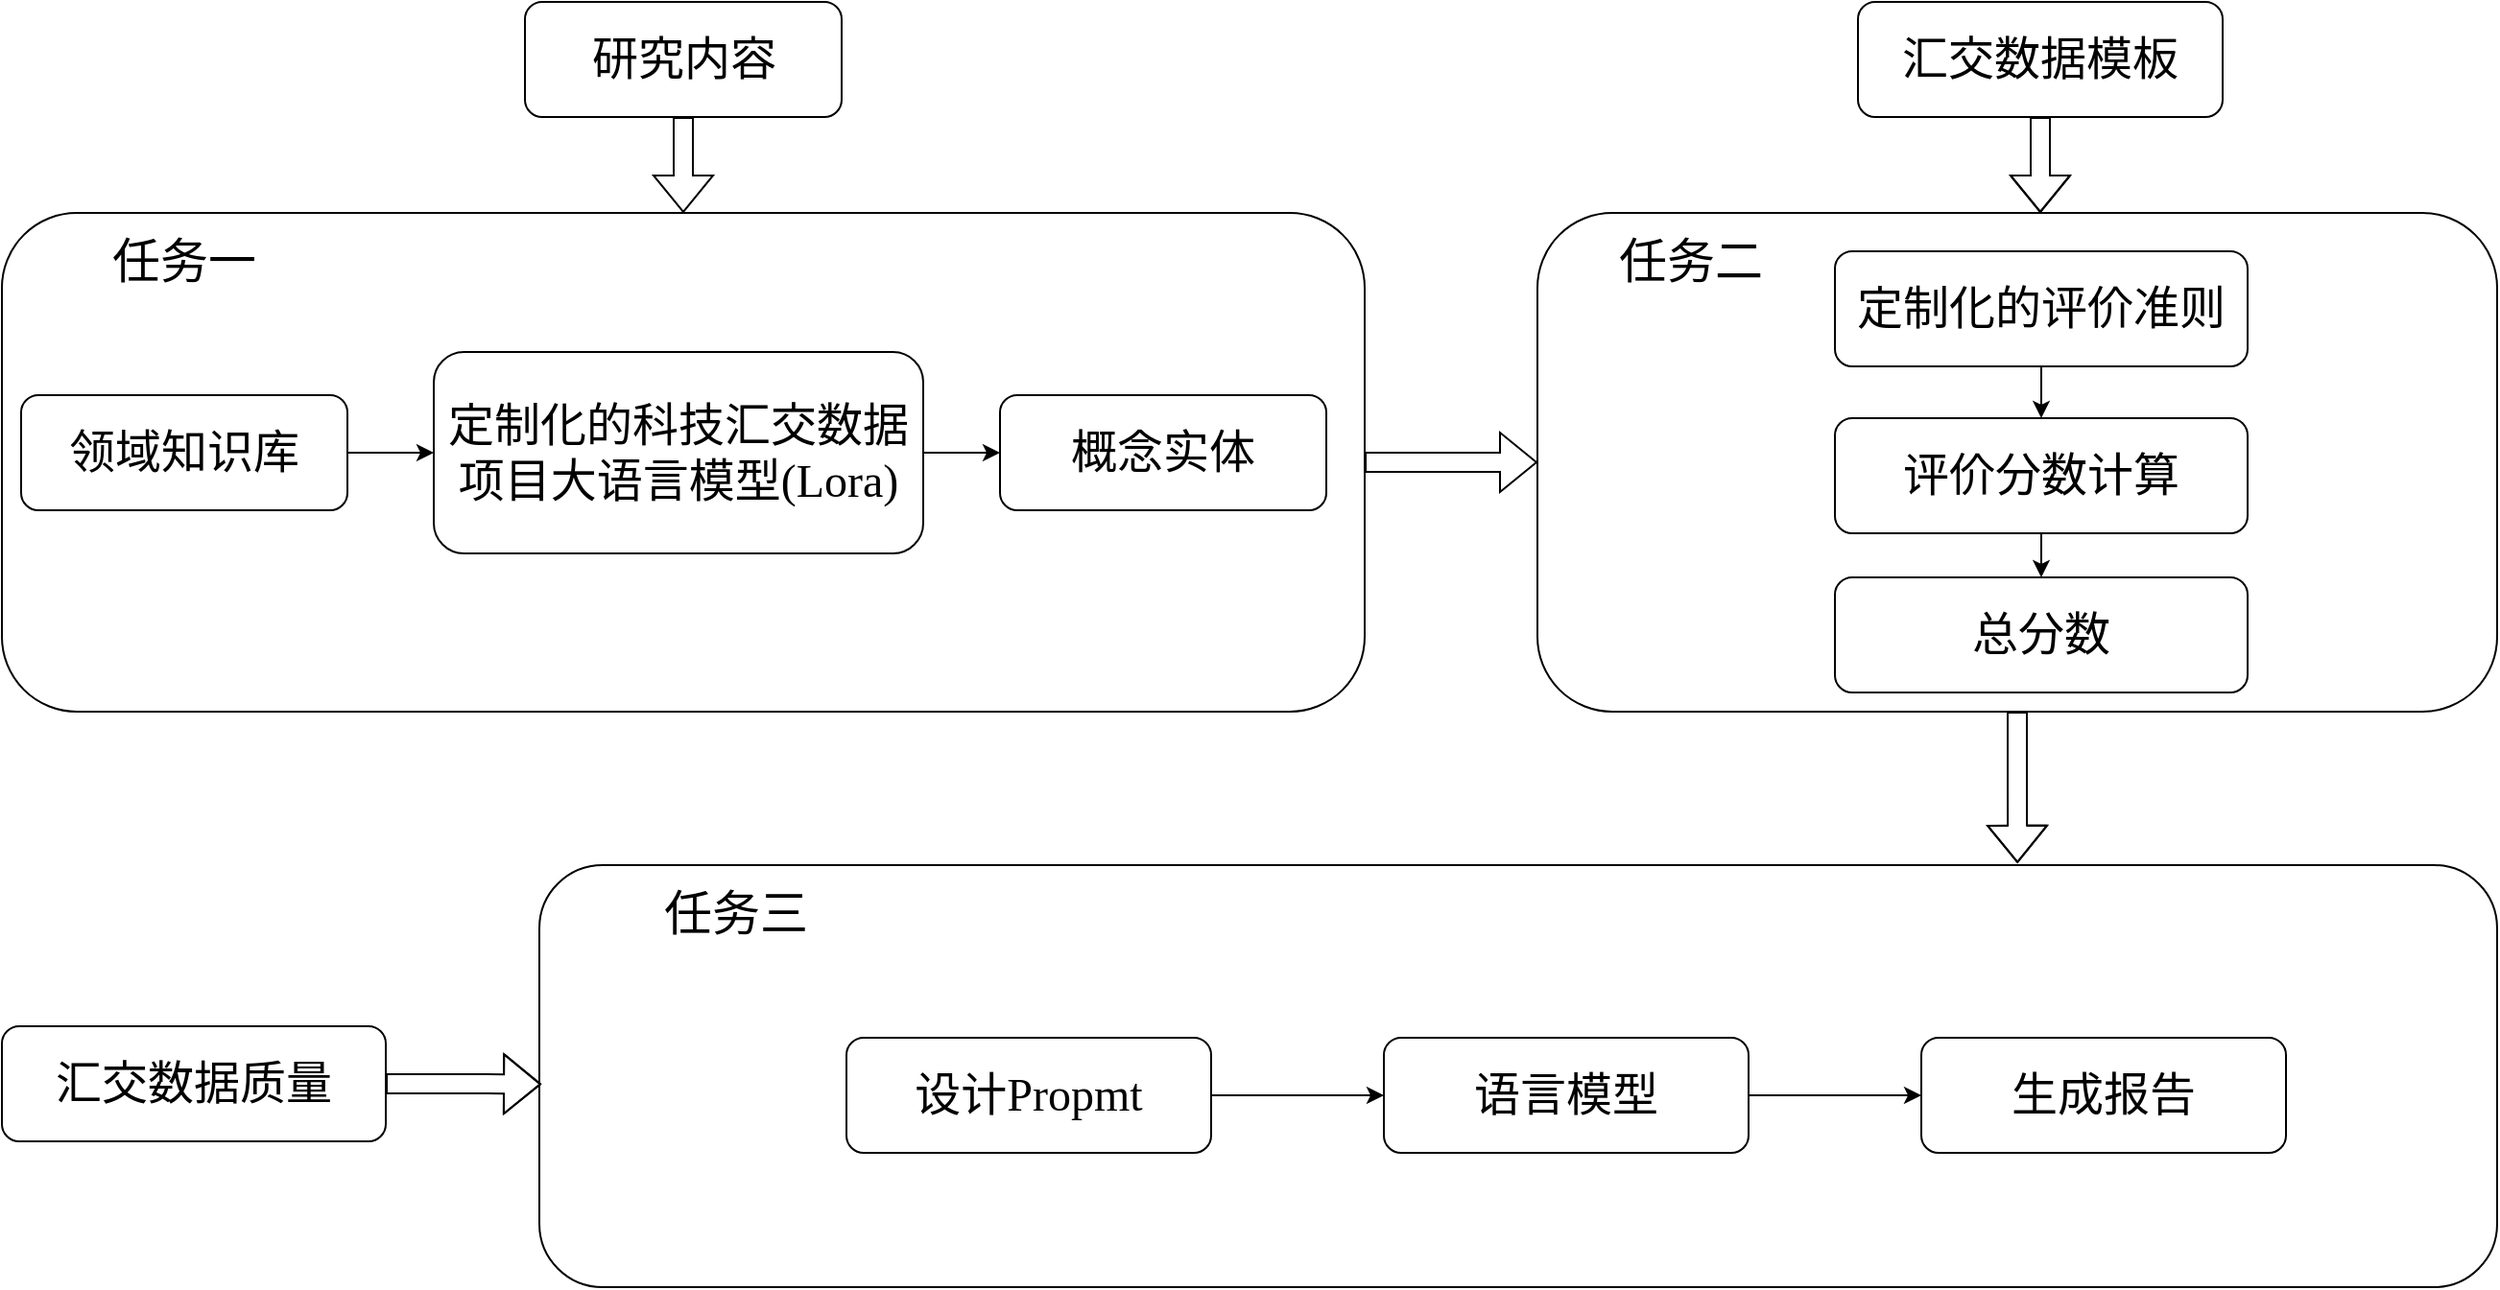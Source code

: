 <mxfile version="24.7.8">
  <diagram name="第 1 页" id="zKvOFfaTHT5-SVP7cOSt">
    <mxGraphModel dx="1687" dy="878" grid="1" gridSize="10" guides="1" tooltips="1" connect="1" arrows="1" fold="1" page="1" pageScale="1" pageWidth="827" pageHeight="1169" math="0" shadow="0">
      <root>
        <mxCell id="0" />
        <mxCell id="1" parent="0" />
        <mxCell id="U46tP_3I2k7W18DiitfZ-30" style="edgeStyle=orthogonalEdgeStyle;rounded=0;orthogonalLoop=1;jettySize=auto;html=1;exitX=1;exitY=0.5;exitDx=0;exitDy=0;shape=flexArrow;" edge="1" parent="1" source="U46tP_3I2k7W18DiitfZ-1" target="U46tP_3I2k7W18DiitfZ-7">
          <mxGeometry relative="1" as="geometry" />
        </mxCell>
        <mxCell id="U46tP_3I2k7W18DiitfZ-1" value="" style="rounded=1;whiteSpace=wrap;html=1;" vertex="1" parent="1">
          <mxGeometry y="110" width="710" height="260" as="geometry" />
        </mxCell>
        <mxCell id="U46tP_3I2k7W18DiitfZ-24" style="edgeStyle=orthogonalEdgeStyle;rounded=0;orthogonalLoop=1;jettySize=auto;html=1;exitX=1;exitY=0.5;exitDx=0;exitDy=0;" edge="1" parent="1" source="U46tP_3I2k7W18DiitfZ-2" target="U46tP_3I2k7W18DiitfZ-23">
          <mxGeometry relative="1" as="geometry" />
        </mxCell>
        <mxCell id="U46tP_3I2k7W18DiitfZ-2" value="&lt;p style=&quot;margin: 0pt 0pt 0.0pt;&quot; class=&quot;MsoNormal&quot;&gt;&lt;font face=&quot;等线&quot; style=&quot;font-size: 24px;&quot;&gt;定制化的科技汇交数据项目大&lt;/font&gt;&lt;span style=&quot;font-size: 24px; font-family: 等线; text-align: justify; background-color: initial;&quot;&gt;语言模型(Lora)&lt;/span&gt;&lt;/p&gt;" style="rounded=1;whiteSpace=wrap;html=1;" vertex="1" parent="1">
          <mxGeometry x="225" y="182.5" width="255" height="105" as="geometry" />
        </mxCell>
        <mxCell id="U46tP_3I2k7W18DiitfZ-5" value="&lt;p style=&quot;margin: 0pt 0pt 0.0pt; text-align: justify; font-size: 25px;&quot; class=&quot;MsoNormal&quot;&gt;&lt;font face=&quot;等线&quot;&gt;任务一&lt;/font&gt;&lt;/p&gt;" style="text;html=1;align=center;verticalAlign=middle;whiteSpace=wrap;rounded=0;" vertex="1" parent="1">
          <mxGeometry x="50" y="120" width="90" height="30" as="geometry" />
        </mxCell>
        <mxCell id="U46tP_3I2k7W18DiitfZ-7" value="" style="rounded=1;whiteSpace=wrap;html=1;" vertex="1" parent="1">
          <mxGeometry x="800" y="110" width="500" height="260" as="geometry" />
        </mxCell>
        <mxCell id="U46tP_3I2k7W18DiitfZ-38" style="edgeStyle=orthogonalEdgeStyle;rounded=0;orthogonalLoop=1;jettySize=auto;html=1;exitX=0.5;exitY=1;exitDx=0;exitDy=0;entryX=0.5;entryY=0;entryDx=0;entryDy=0;" edge="1" parent="1" source="U46tP_3I2k7W18DiitfZ-8" target="U46tP_3I2k7W18DiitfZ-25">
          <mxGeometry relative="1" as="geometry" />
        </mxCell>
        <mxCell id="U46tP_3I2k7W18DiitfZ-8" value="&lt;p style=&quot;margin: 0pt 0pt 0.0pt; text-align: justify;&quot; class=&quot;MsoNormal&quot;&gt;&lt;font face=&quot;等线&quot; style=&quot;font-size: 24px;&quot;&gt;定制化的评价准则&lt;/font&gt;&lt;/p&gt;" style="rounded=1;whiteSpace=wrap;html=1;" vertex="1" parent="1">
          <mxGeometry x="955" y="130" width="215" height="60" as="geometry" />
        </mxCell>
        <mxCell id="U46tP_3I2k7W18DiitfZ-9" value="&lt;p style=&quot;margin: 0pt 0pt 0.0pt; text-align: justify; font-size: 25px;&quot; class=&quot;MsoNormal&quot;&gt;&lt;font face=&quot;等线&quot;&gt;任务二&lt;/font&gt;&lt;/p&gt;" style="text;html=1;align=center;verticalAlign=middle;whiteSpace=wrap;rounded=0;" vertex="1" parent="1">
          <mxGeometry x="820" y="120" width="120" height="30" as="geometry" />
        </mxCell>
        <mxCell id="U46tP_3I2k7W18DiitfZ-11" value="" style="rounded=1;whiteSpace=wrap;html=1;" vertex="1" parent="1">
          <mxGeometry x="280" y="450" width="1020" height="220" as="geometry" />
        </mxCell>
        <mxCell id="U46tP_3I2k7W18DiitfZ-36" style="edgeStyle=orthogonalEdgeStyle;rounded=0;orthogonalLoop=1;jettySize=auto;html=1;exitX=1;exitY=0.5;exitDx=0;exitDy=0;entryX=0;entryY=0.5;entryDx=0;entryDy=0;" edge="1" parent="1" source="U46tP_3I2k7W18DiitfZ-12" target="U46tP_3I2k7W18DiitfZ-14">
          <mxGeometry relative="1" as="geometry" />
        </mxCell>
        <mxCell id="U46tP_3I2k7W18DiitfZ-12" value="&lt;p style=&quot;margin: 0pt 0pt 0.0pt; text-align: justify;&quot; class=&quot;MsoNormal&quot;&gt;&lt;font face=&quot;等线&quot; style=&quot;font-size: 24px;&quot;&gt;设计Propmt&lt;/font&gt;&lt;/p&gt;" style="rounded=1;whiteSpace=wrap;html=1;" vertex="1" parent="1">
          <mxGeometry x="440" y="540" width="190" height="60" as="geometry" />
        </mxCell>
        <mxCell id="U46tP_3I2k7W18DiitfZ-13" value="&lt;p style=&quot;margin: 0pt 0pt 0.0pt; text-align: justify; font-size: 25px;&quot; class=&quot;MsoNormal&quot;&gt;&lt;font face=&quot;等线&quot;&gt;任务三&lt;/font&gt;&lt;/p&gt;" style="text;html=1;align=center;verticalAlign=middle;whiteSpace=wrap;rounded=0;" vertex="1" parent="1">
          <mxGeometry x="310" y="460" width="145" height="30" as="geometry" />
        </mxCell>
        <mxCell id="U46tP_3I2k7W18DiitfZ-37" style="edgeStyle=orthogonalEdgeStyle;rounded=0;orthogonalLoop=1;jettySize=auto;html=1;exitX=1;exitY=0.5;exitDx=0;exitDy=0;" edge="1" parent="1" source="U46tP_3I2k7W18DiitfZ-14" target="U46tP_3I2k7W18DiitfZ-31">
          <mxGeometry relative="1" as="geometry" />
        </mxCell>
        <mxCell id="U46tP_3I2k7W18DiitfZ-14" value="&lt;p style=&quot;margin: 0pt 0pt 0.0pt; text-align: justify;&quot; class=&quot;MsoNormal&quot;&gt;&lt;span style=&quot;font-size: 24px;&quot;&gt;&lt;font face=&quot;Arial&quot;&gt;语言模型&lt;/font&gt;&lt;/span&gt;&lt;/p&gt;" style="rounded=1;whiteSpace=wrap;html=1;" vertex="1" parent="1">
          <mxGeometry x="720" y="540" width="190" height="60" as="geometry" />
        </mxCell>
        <mxCell id="U46tP_3I2k7W18DiitfZ-29" style="edgeStyle=orthogonalEdgeStyle;rounded=0;orthogonalLoop=1;jettySize=auto;html=1;exitX=0.5;exitY=1;exitDx=0;exitDy=0;entryX=0.5;entryY=0;entryDx=0;entryDy=0;shape=flexArrow;" edge="1" parent="1" source="U46tP_3I2k7W18DiitfZ-15" target="U46tP_3I2k7W18DiitfZ-1">
          <mxGeometry relative="1" as="geometry" />
        </mxCell>
        <mxCell id="U46tP_3I2k7W18DiitfZ-15" value="&lt;font style=&quot;font-size: 24px;&quot; face=&quot;等线&quot;&gt;研究内容&lt;/font&gt;" style="rounded=1;whiteSpace=wrap;html=1;" vertex="1" parent="1">
          <mxGeometry x="272.5" width="165" height="60" as="geometry" />
        </mxCell>
        <mxCell id="U46tP_3I2k7W18DiitfZ-18" style="edgeStyle=orthogonalEdgeStyle;rounded=0;orthogonalLoop=1;jettySize=auto;html=1;exitX=0.5;exitY=1;exitDx=0;exitDy=0;entryX=0.5;entryY=0;entryDx=0;entryDy=0;shape=flexArrow;" edge="1" parent="1" source="U46tP_3I2k7W18DiitfZ-16">
          <mxGeometry relative="1" as="geometry">
            <mxPoint x="1062" y="110" as="targetPoint" />
          </mxGeometry>
        </mxCell>
        <mxCell id="U46tP_3I2k7W18DiitfZ-16" value="&lt;font style=&quot;font-size: 24px;&quot; face=&quot;等线&quot;&gt;汇交数据模板&lt;/font&gt;" style="rounded=1;whiteSpace=wrap;html=1;" vertex="1" parent="1">
          <mxGeometry x="967" width="190" height="60" as="geometry" />
        </mxCell>
        <mxCell id="U46tP_3I2k7W18DiitfZ-21" style="edgeStyle=orthogonalEdgeStyle;rounded=0;orthogonalLoop=1;jettySize=auto;html=1;exitX=1;exitY=0.5;exitDx=0;exitDy=0;entryX=0;entryY=0.5;entryDx=0;entryDy=0;" edge="1" parent="1" source="U46tP_3I2k7W18DiitfZ-19" target="U46tP_3I2k7W18DiitfZ-2">
          <mxGeometry relative="1" as="geometry" />
        </mxCell>
        <mxCell id="U46tP_3I2k7W18DiitfZ-19" value="&lt;p style=&quot;margin: 0pt 0pt 0.0pt; text-align: justify;&quot; class=&quot;MsoNormal&quot;&gt;&lt;font face=&quot;等线&quot; style=&quot;font-size: 24px;&quot;&gt;领域知识库&lt;/font&gt;&lt;/p&gt;" style="rounded=1;whiteSpace=wrap;html=1;" vertex="1" parent="1">
          <mxGeometry x="10" y="205" width="170" height="60" as="geometry" />
        </mxCell>
        <mxCell id="U46tP_3I2k7W18DiitfZ-23" value="&lt;p style=&quot;margin: 0pt 0pt 0.0pt; text-align: justify;&quot; class=&quot;MsoNormal&quot;&gt;&lt;font face=&quot;等线&quot; style=&quot;font-size: 24px;&quot;&gt;概念实体&lt;/font&gt;&lt;/p&gt;" style="rounded=1;whiteSpace=wrap;html=1;" vertex="1" parent="1">
          <mxGeometry x="520" y="205" width="170" height="60" as="geometry" />
        </mxCell>
        <mxCell id="U46tP_3I2k7W18DiitfZ-39" style="edgeStyle=orthogonalEdgeStyle;rounded=0;orthogonalLoop=1;jettySize=auto;html=1;exitX=0.5;exitY=1;exitDx=0;exitDy=0;entryX=0.5;entryY=0;entryDx=0;entryDy=0;" edge="1" parent="1" source="U46tP_3I2k7W18DiitfZ-25" target="U46tP_3I2k7W18DiitfZ-26">
          <mxGeometry relative="1" as="geometry" />
        </mxCell>
        <mxCell id="U46tP_3I2k7W18DiitfZ-25" value="&lt;p style=&quot;margin: 0pt 0pt 0.0pt; text-align: justify;&quot; class=&quot;MsoNormal&quot;&gt;&lt;font face=&quot;等线&quot; style=&quot;font-size: 24px;&quot;&gt;评价分数计算&lt;/font&gt;&lt;/p&gt;" style="rounded=1;whiteSpace=wrap;html=1;" vertex="1" parent="1">
          <mxGeometry x="955" y="217" width="215" height="60" as="geometry" />
        </mxCell>
        <mxCell id="U46tP_3I2k7W18DiitfZ-26" value="&lt;p style=&quot;margin: 0pt 0pt 0.0pt; text-align: justify;&quot; class=&quot;MsoNormal&quot;&gt;&lt;font face=&quot;等线&quot; style=&quot;font-size: 24px;&quot;&gt;总分数&lt;/font&gt;&lt;/p&gt;" style="rounded=1;whiteSpace=wrap;html=1;" vertex="1" parent="1">
          <mxGeometry x="955" y="300" width="215" height="60" as="geometry" />
        </mxCell>
        <mxCell id="U46tP_3I2k7W18DiitfZ-27" value="&lt;p class=&quot;MsoNormal&quot;&gt;&lt;font style=&quot;font-size: 24px;&quot; face=&quot;等线&quot;&gt;汇交数据质量&lt;/font&gt;&lt;/p&gt;" style="rounded=1;whiteSpace=wrap;html=1;" vertex="1" parent="1">
          <mxGeometry y="534" width="200" height="60" as="geometry" />
        </mxCell>
        <mxCell id="U46tP_3I2k7W18DiitfZ-31" value="&lt;p style=&quot;margin: 0pt 0pt 0.0pt; text-align: justify;&quot; class=&quot;MsoNormal&quot;&gt;&lt;font face=&quot;Arial&quot;&gt;&lt;span style=&quot;font-size: 24px;&quot;&gt;生成报告&lt;/span&gt;&lt;/font&gt;&lt;/p&gt;" style="rounded=1;whiteSpace=wrap;html=1;" vertex="1" parent="1">
          <mxGeometry x="1000" y="540" width="190" height="60" as="geometry" />
        </mxCell>
        <mxCell id="U46tP_3I2k7W18DiitfZ-33" style="edgeStyle=orthogonalEdgeStyle;rounded=0;orthogonalLoop=1;jettySize=auto;html=1;exitX=0.5;exitY=1;exitDx=0;exitDy=0;entryX=0.755;entryY=-0.005;entryDx=0;entryDy=0;entryPerimeter=0;shape=flexArrow;" edge="1" parent="1" source="U46tP_3I2k7W18DiitfZ-7" target="U46tP_3I2k7W18DiitfZ-11">
          <mxGeometry relative="1" as="geometry" />
        </mxCell>
        <mxCell id="U46tP_3I2k7W18DiitfZ-35" style="edgeStyle=orthogonalEdgeStyle;rounded=0;orthogonalLoop=1;jettySize=auto;html=1;exitX=1;exitY=0.5;exitDx=0;exitDy=0;entryX=0.001;entryY=0.519;entryDx=0;entryDy=0;entryPerimeter=0;shape=flexArrow;" edge="1" parent="1" source="U46tP_3I2k7W18DiitfZ-27" target="U46tP_3I2k7W18DiitfZ-11">
          <mxGeometry relative="1" as="geometry" />
        </mxCell>
      </root>
    </mxGraphModel>
  </diagram>
</mxfile>
